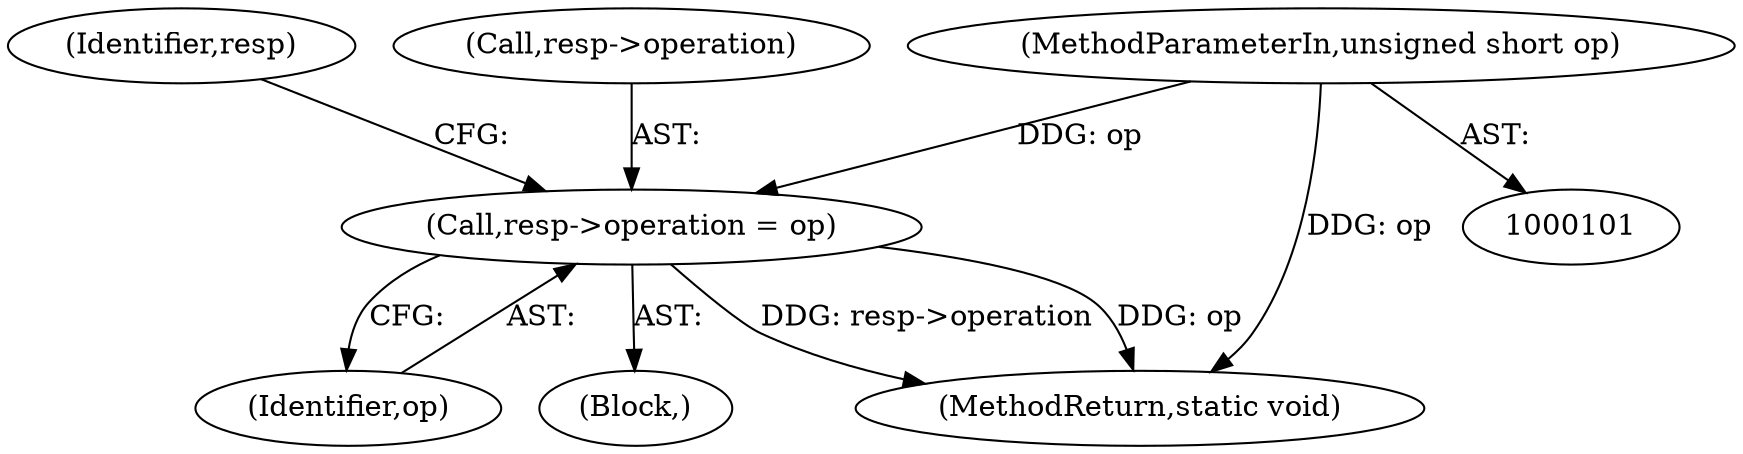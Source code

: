 digraph "0_linux_089bc0143f489bd3a4578bdff5f4ca68fb26f341@pointer" {
"1000179" [label="(Call,resp->operation = op)"];
"1000104" [label="(MethodParameterIn,unsigned short op)"];
"1000183" [label="(Identifier,op)"];
"1000186" [label="(Identifier,resp)"];
"1000106" [label="(Block,)"];
"1000180" [label="(Call,resp->operation)"];
"1000213" [label="(MethodReturn,static void)"];
"1000104" [label="(MethodParameterIn,unsigned short op)"];
"1000179" [label="(Call,resp->operation = op)"];
"1000179" -> "1000106"  [label="AST: "];
"1000179" -> "1000183"  [label="CFG: "];
"1000180" -> "1000179"  [label="AST: "];
"1000183" -> "1000179"  [label="AST: "];
"1000186" -> "1000179"  [label="CFG: "];
"1000179" -> "1000213"  [label="DDG: resp->operation"];
"1000179" -> "1000213"  [label="DDG: op"];
"1000104" -> "1000179"  [label="DDG: op"];
"1000104" -> "1000101"  [label="AST: "];
"1000104" -> "1000213"  [label="DDG: op"];
}

